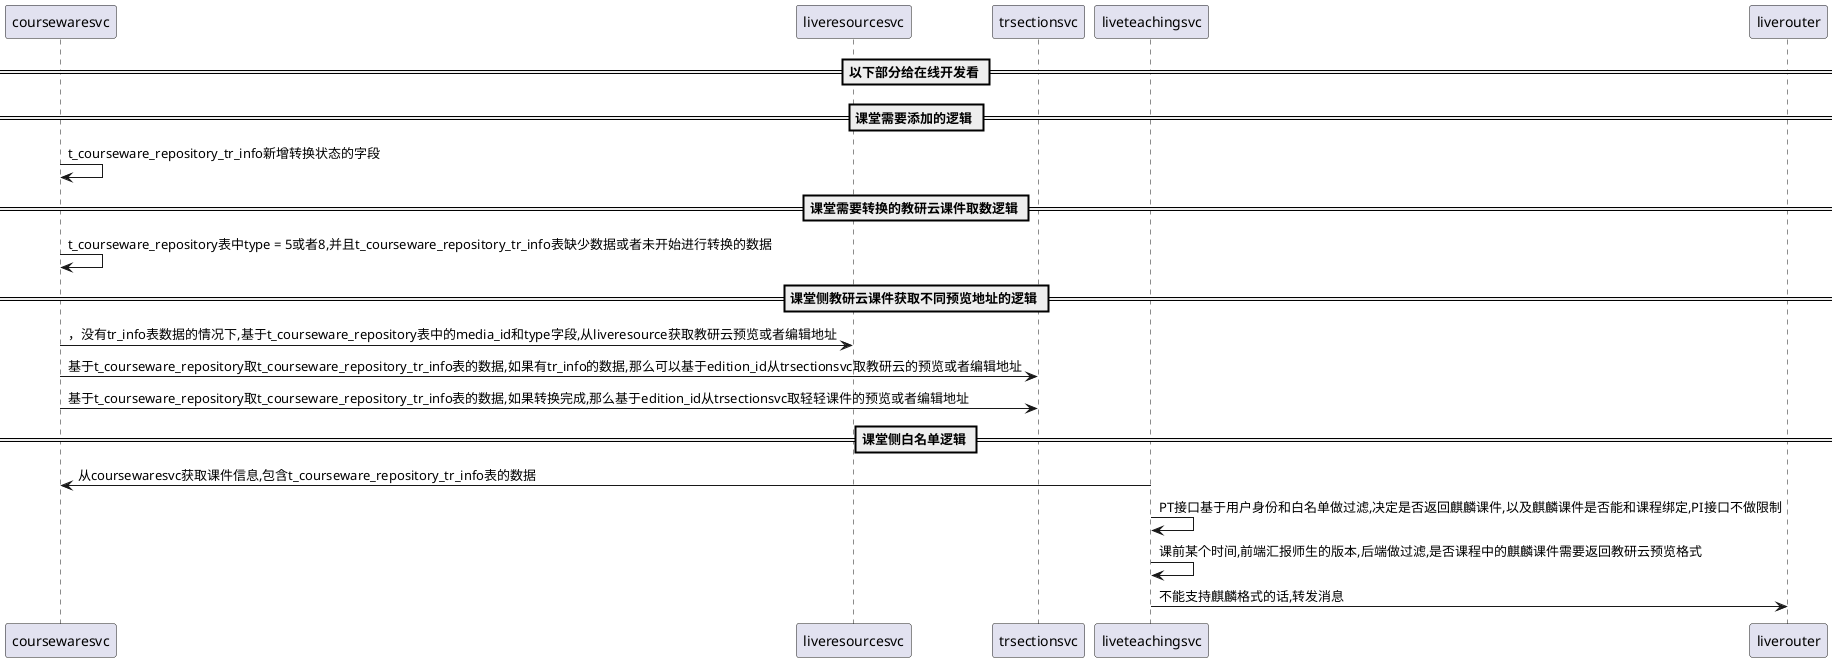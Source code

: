 @startuml 课堂灰度麒麟课件流程

== 以下部分给在线开发看 ==

== 课堂需要添加的逻辑 ==

coursewaresvc->coursewaresvc:t_courseware_repository_tr_info新增转换状态的字段

== 课堂需要转换的教研云课件取数逻辑 ==

coursewaresvc->coursewaresvc:t_courseware_repository表中type = 5或者8,并且t_courseware_repository_tr_info表缺少数据或者未开始进行转换的数据

== 课堂侧教研云课件获取不同预览地址的逻辑 ==

coursewaresvc->liveresourcesvc:，没有tr_info表数据的情况下,基于t_courseware_repository表中的media_id和type字段,从liveresource获取教研云预览或者编辑地址

coursewaresvc->trsectionsvc:基于t_courseware_repository取t_courseware_repository_tr_info表的数据,如果有tr_info的数据,那么可以基于edition_id从trsectionsvc取教研云的预览或者编辑地址

coursewaresvc->trsectionsvc:基于t_courseware_repository取t_courseware_repository_tr_info表的数据,如果转换完成,那么基于edition_id从trsectionsvc取轻轻课件的预览或者编辑地址

== 课堂侧白名单逻辑 ==

liveteachingsvc->coursewaresvc:从coursewaresvc获取课件信息,包含t_courseware_repository_tr_info表的数据

liveteachingsvc->liveteachingsvc:PT接口基于用户身份和白名单做过滤,决定是否返回麒麟课件,以及麒麟课件是否能和课程绑定,PI接口不做限制

liveteachingsvc->liveteachingsvc:课前某个时间,前端汇报师生的版本,后端做过滤,是否课程中的麒麟课件需要返回教研云预览格式

liveteachingsvc->liverouter:不能支持麒麟格式的话,转发消息

@enduml